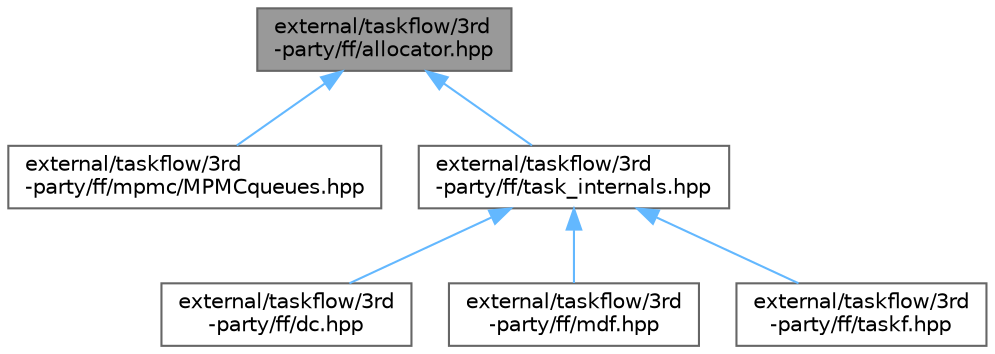 digraph "external/taskflow/3rd-party/ff/allocator.hpp"
{
 // LATEX_PDF_SIZE
  bgcolor="transparent";
  edge [fontname=Helvetica,fontsize=10,labelfontname=Helvetica,labelfontsize=10];
  node [fontname=Helvetica,fontsize=10,shape=box,height=0.2,width=0.4];
  Node1 [id="Node000001",label="external/taskflow/3rd\l-party/ff/allocator.hpp",height=0.2,width=0.4,color="gray40", fillcolor="grey60", style="filled", fontcolor="black",tooltip="Implementations of the FastFlow's lock-free allocator."];
  Node1 -> Node2 [id="edge6_Node000001_Node000002",dir="back",color="steelblue1",style="solid",tooltip=" "];
  Node2 [id="Node000002",label="external/taskflow/3rd\l-party/ff/mpmc/MPMCqueues.hpp",height=0.2,width=0.4,color="grey40", fillcolor="white", style="filled",URL="$_m_p_m_cqueues_8hpp.html",tooltip="This file contains several MPMC queue implementations. Not currently used."];
  Node1 -> Node3 [id="edge7_Node000001_Node000003",dir="back",color="steelblue1",style="solid",tooltip=" "];
  Node3 [id="Node000003",label="external/taskflow/3rd\l-party/ff/task_internals.hpp",height=0.2,width=0.4,color="grey40", fillcolor="white", style="filled",URL="$task__internals_8hpp.html",tooltip="Internal classes and helping functions for tasks management."];
  Node3 -> Node4 [id="edge8_Node000003_Node000004",dir="back",color="steelblue1",style="solid",tooltip=" "];
  Node4 [id="Node000004",label="external/taskflow/3rd\l-party/ff/dc.hpp",height=0.2,width=0.4,color="grey40", fillcolor="white", style="filled",URL="$dc_8hpp.html",tooltip=" "];
  Node3 -> Node5 [id="edge9_Node000003_Node000005",dir="back",color="steelblue1",style="solid",tooltip=" "];
  Node5 [id="Node000005",label="external/taskflow/3rd\l-party/ff/mdf.hpp",height=0.2,width=0.4,color="grey40", fillcolor="white", style="filled",URL="$mdf_8hpp.html",tooltip="This file implements the macro dataflow pattern."];
  Node3 -> Node6 [id="edge10_Node000003_Node000006",dir="back",color="steelblue1",style="solid",tooltip=" "];
  Node6 [id="Node000006",label="external/taskflow/3rd\l-party/ff/taskf.hpp",height=0.2,width=0.4,color="grey40", fillcolor="white", style="filled",URL="$taskf_8hpp.html",tooltip="This file implements a task parallel pattern whose tasks are functions."];
}
